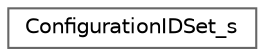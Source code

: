 digraph "Graphical Class Hierarchy"
{
 // LATEX_PDF_SIZE
  bgcolor="transparent";
  edge [fontname=Helvetica,fontsize=10,labelfontname=Helvetica,labelfontsize=10];
  node [fontname=Helvetica,fontsize=10,shape=box,height=0.2,width=0.4];
  rankdir="LR";
  Node0 [label="ConfigurationIDSet_s",height=0.2,width=0.4,color="grey40", fillcolor="white", style="filled",URL="$structConfigurationIDSet__s.html",tooltip=" "];
}
